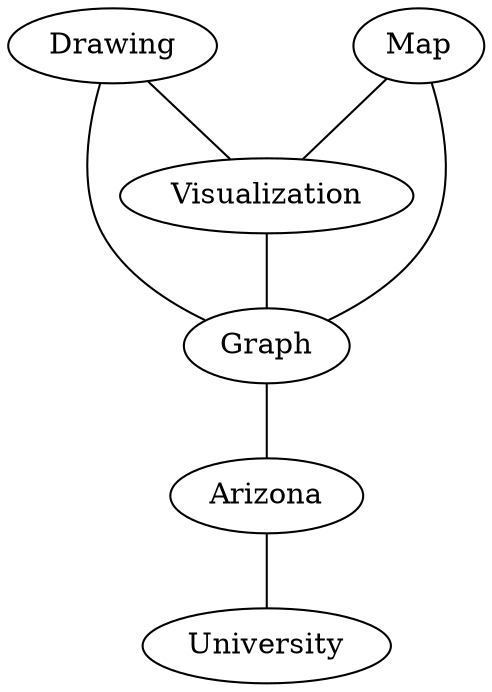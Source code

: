 graph {
  "0" [cluster="3", label="Drawing", pos="26.163,130.97"];
  "1" [cluster="3", label="Visualization", pos="270.82,243.14"];
  "2" [cluster="2", label="Graph", pos="271.43,16.263"];
  "3" [cluster="2", label="Arizona", pos="670.15,16.263"];
  "4" [cluster="2", label="University", pos="415.11,16.263"];
  "5" [cluster="1", label="Map", pos="513.44,131.26"];
  "0" -- "1";
  "1" -- "2";
  "0" -- "2";
  "2" -- "3";
  "3" -- "4";
  "5" -- "1";
  "5" -- "2";
}

